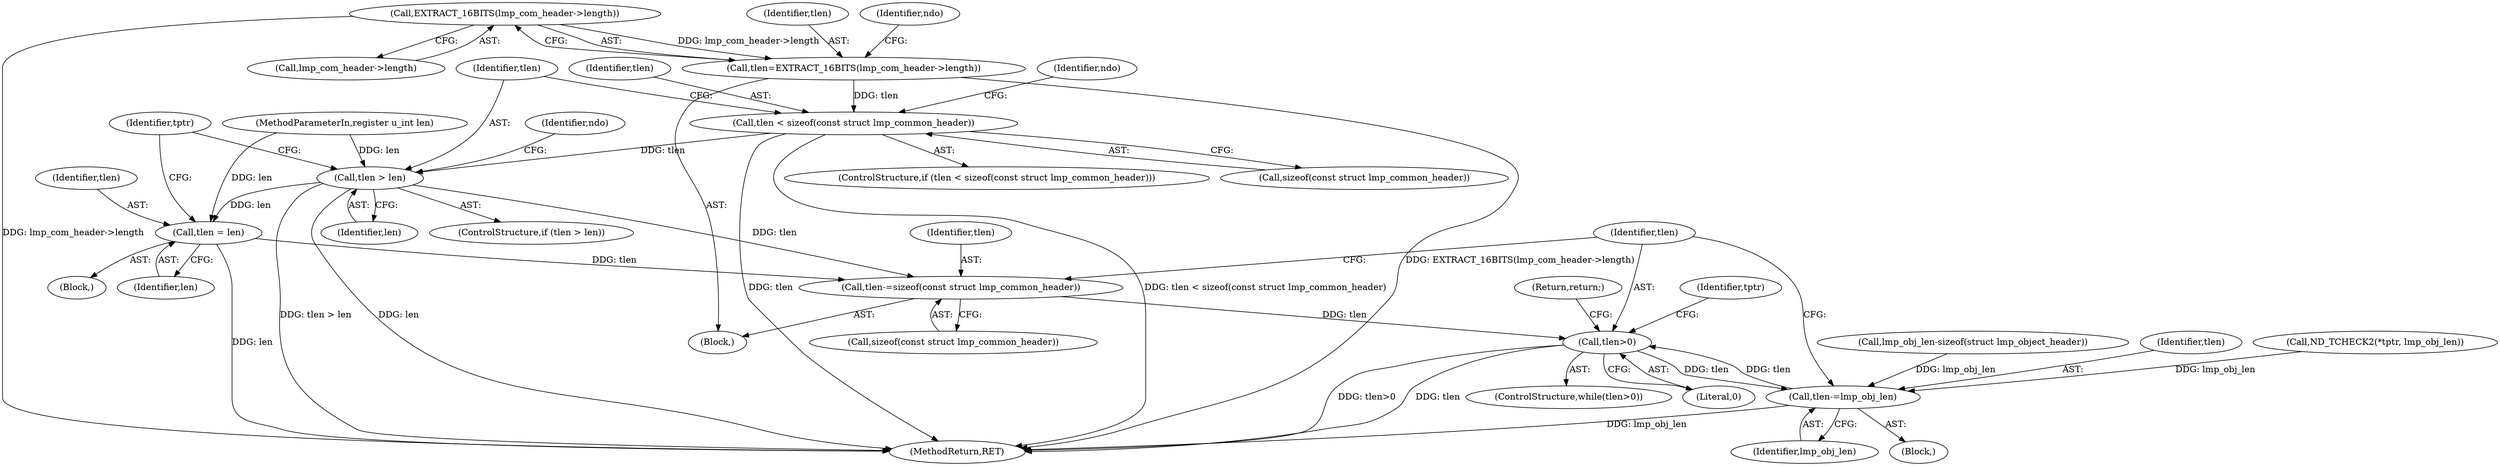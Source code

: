 digraph "0_tcpdump_a25211918f2e790c67d859d20ccf8dbb81da1598@pointer" {
"1000190" [label="(Call,EXTRACT_16BITS(lmp_com_header->length))"];
"1000188" [label="(Call,tlen=EXTRACT_16BITS(lmp_com_header->length))"];
"1000222" [label="(Call,tlen < sizeof(const struct lmp_common_header))"];
"1000233" [label="(Call,tlen > len)"];
"1000241" [label="(Call,tlen = len)"];
"1000248" [label="(Call,tlen-=sizeof(const struct lmp_common_header))"];
"1000253" [label="(Call,tlen>0)"];
"1001904" [label="(Call,tlen-=lmp_obj_len)"];
"1000224" [label="(Call,sizeof(const struct lmp_common_header))"];
"1000255" [label="(Literal,0)"];
"1000190" [label="(Call,EXTRACT_16BITS(lmp_com_header->length))"];
"1000241" [label="(Call,tlen = len)"];
"1001897" [label="(Call,lmp_obj_len-sizeof(struct lmp_object_header))"];
"1000239" [label="(Identifier,ndo)"];
"1000114" [label="(Block,)"];
"1000254" [label="(Identifier,tlen)"];
"1001913" [label="(MethodReturn,RET)"];
"1000252" [label="(ControlStructure,while(tlen>0))"];
"1000253" [label="(Call,tlen>0)"];
"1000191" [label="(Call,lmp_com_header->length)"];
"1000256" [label="(Block,)"];
"1000250" [label="(Call,sizeof(const struct lmp_common_header))"];
"1000234" [label="(Identifier,tlen)"];
"1000229" [label="(Identifier,ndo)"];
"1001906" [label="(Identifier,lmp_obj_len)"];
"1000248" [label="(Call,tlen-=sizeof(const struct lmp_common_header))"];
"1000259" [label="(Identifier,tptr)"];
"1000236" [label="(Block,)"];
"1000189" [label="(Identifier,tlen)"];
"1000249" [label="(Identifier,tlen)"];
"1000233" [label="(Call,tlen > len)"];
"1000235" [label="(Identifier,len)"];
"1000221" [label="(ControlStructure,if (tlen < sizeof(const struct lmp_common_header)))"];
"1001904" [label="(Call,tlen-=lmp_obj_len)"];
"1000245" [label="(Identifier,tptr)"];
"1000242" [label="(Identifier,tlen)"];
"1000196" [label="(Identifier,ndo)"];
"1001905" [label="(Identifier,tlen)"];
"1000113" [label="(MethodParameterIn,register u_int len)"];
"1000223" [label="(Identifier,tlen)"];
"1000232" [label="(ControlStructure,if (tlen > len))"];
"1000243" [label="(Identifier,len)"];
"1001907" [label="(Return,return;)"];
"1000188" [label="(Call,tlen=EXTRACT_16BITS(lmp_com_header->length))"];
"1000353" [label="(Call,ND_TCHECK2(*tptr, lmp_obj_len))"];
"1000222" [label="(Call,tlen < sizeof(const struct lmp_common_header))"];
"1000190" -> "1000188"  [label="AST: "];
"1000190" -> "1000191"  [label="CFG: "];
"1000191" -> "1000190"  [label="AST: "];
"1000188" -> "1000190"  [label="CFG: "];
"1000190" -> "1001913"  [label="DDG: lmp_com_header->length"];
"1000190" -> "1000188"  [label="DDG: lmp_com_header->length"];
"1000188" -> "1000114"  [label="AST: "];
"1000189" -> "1000188"  [label="AST: "];
"1000196" -> "1000188"  [label="CFG: "];
"1000188" -> "1001913"  [label="DDG: EXTRACT_16BITS(lmp_com_header->length)"];
"1000188" -> "1000222"  [label="DDG: tlen"];
"1000222" -> "1000221"  [label="AST: "];
"1000222" -> "1000224"  [label="CFG: "];
"1000223" -> "1000222"  [label="AST: "];
"1000224" -> "1000222"  [label="AST: "];
"1000229" -> "1000222"  [label="CFG: "];
"1000234" -> "1000222"  [label="CFG: "];
"1000222" -> "1001913"  [label="DDG: tlen"];
"1000222" -> "1001913"  [label="DDG: tlen < sizeof(const struct lmp_common_header)"];
"1000222" -> "1000233"  [label="DDG: tlen"];
"1000233" -> "1000232"  [label="AST: "];
"1000233" -> "1000235"  [label="CFG: "];
"1000234" -> "1000233"  [label="AST: "];
"1000235" -> "1000233"  [label="AST: "];
"1000239" -> "1000233"  [label="CFG: "];
"1000245" -> "1000233"  [label="CFG: "];
"1000233" -> "1001913"  [label="DDG: tlen > len"];
"1000233" -> "1001913"  [label="DDG: len"];
"1000113" -> "1000233"  [label="DDG: len"];
"1000233" -> "1000241"  [label="DDG: len"];
"1000233" -> "1000248"  [label="DDG: tlen"];
"1000241" -> "1000236"  [label="AST: "];
"1000241" -> "1000243"  [label="CFG: "];
"1000242" -> "1000241"  [label="AST: "];
"1000243" -> "1000241"  [label="AST: "];
"1000245" -> "1000241"  [label="CFG: "];
"1000241" -> "1001913"  [label="DDG: len"];
"1000113" -> "1000241"  [label="DDG: len"];
"1000241" -> "1000248"  [label="DDG: tlen"];
"1000248" -> "1000114"  [label="AST: "];
"1000248" -> "1000250"  [label="CFG: "];
"1000249" -> "1000248"  [label="AST: "];
"1000250" -> "1000248"  [label="AST: "];
"1000254" -> "1000248"  [label="CFG: "];
"1000248" -> "1000253"  [label="DDG: tlen"];
"1000253" -> "1000252"  [label="AST: "];
"1000253" -> "1000255"  [label="CFG: "];
"1000254" -> "1000253"  [label="AST: "];
"1000255" -> "1000253"  [label="AST: "];
"1000259" -> "1000253"  [label="CFG: "];
"1001907" -> "1000253"  [label="CFG: "];
"1000253" -> "1001913"  [label="DDG: tlen>0"];
"1000253" -> "1001913"  [label="DDG: tlen"];
"1001904" -> "1000253"  [label="DDG: tlen"];
"1000253" -> "1001904"  [label="DDG: tlen"];
"1001904" -> "1000256"  [label="AST: "];
"1001904" -> "1001906"  [label="CFG: "];
"1001905" -> "1001904"  [label="AST: "];
"1001906" -> "1001904"  [label="AST: "];
"1000254" -> "1001904"  [label="CFG: "];
"1001904" -> "1001913"  [label="DDG: lmp_obj_len"];
"1000353" -> "1001904"  [label="DDG: lmp_obj_len"];
"1001897" -> "1001904"  [label="DDG: lmp_obj_len"];
}
